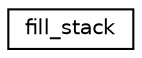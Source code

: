 digraph "Graphical Class Hierarchy"
{
  edge [fontname="Helvetica",fontsize="10",labelfontname="Helvetica",labelfontsize="10"];
  node [fontname="Helvetica",fontsize="10",shape=record];
  rankdir="LR";
  Node1 [label="fill_stack",height=0.2,width=0.4,color="black", fillcolor="white", style="filled",URL="$structfill__stack.html"];
}
